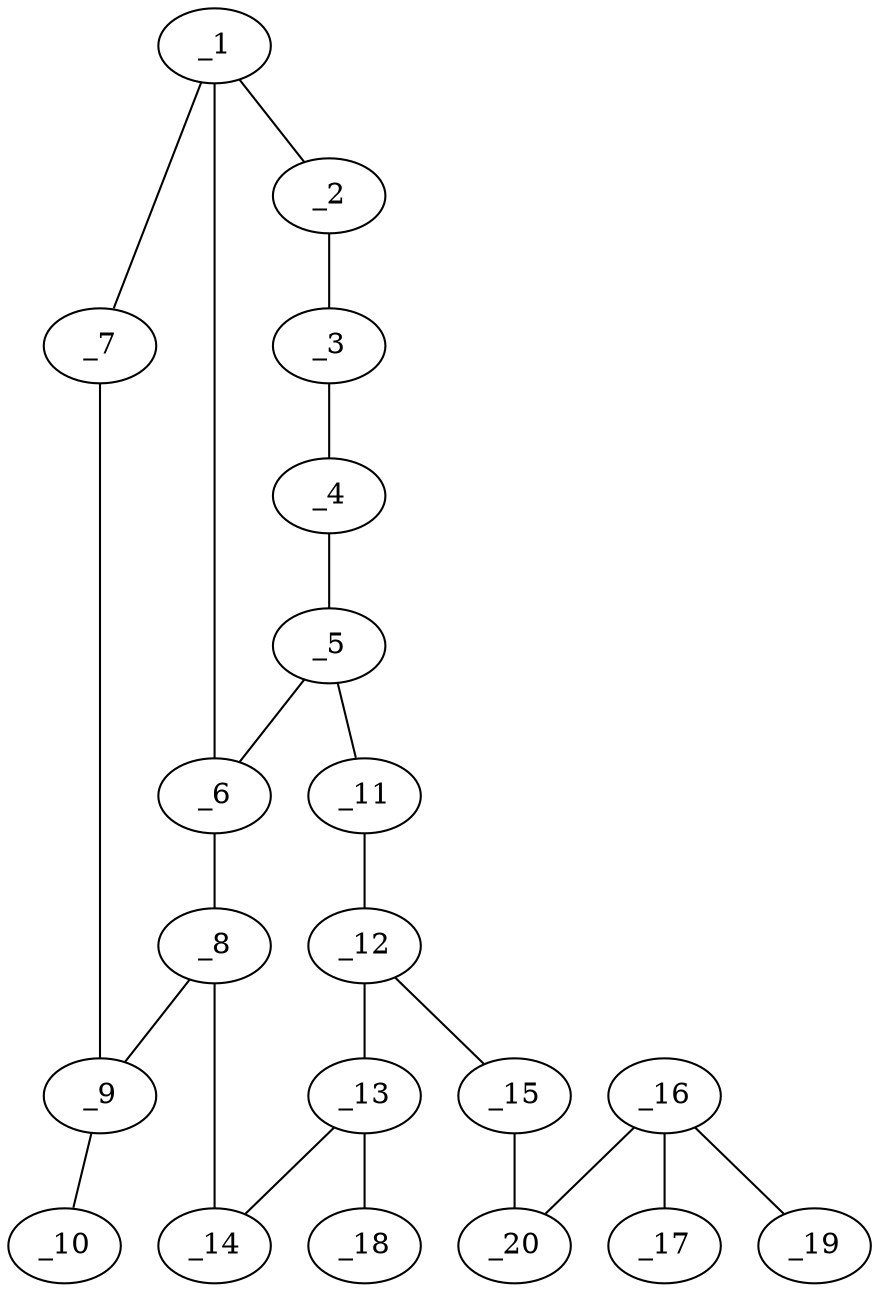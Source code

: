 graph molid633810 {
	_1	 [charge=0,
		chem=1,
		symbol="C  ",
		x="4.5083",
		y="-2.6637"];
	_2	 [charge=0,
		chem=1,
		symbol="C  ",
		x="5.3345",
		y="-3.227"];
	_1 -- _2	 [valence=1];
	_6	 [charge=0,
		chem=1,
		symbol="C  ",
		x="4.583",
		y="-1.6665"];
	_1 -- _6	 [valence=2];
	_7	 [charge=0,
		chem=4,
		symbol="N  ",
		x="3.4648",
		y="-2.836"];
	_1 -- _7	 [valence=1];
	_3	 [charge=0,
		chem=1,
		symbol="C  ",
		x="6.2355",
		y="-2.7932"];
	_2 -- _3	 [valence=2];
	_4	 [charge=0,
		chem=1,
		symbol="C  ",
		x="6.3102",
		y="-1.7959"];
	_3 -- _4	 [valence=1];
	_5	 [charge=0,
		chem=1,
		symbol="C  ",
		x="5.4839",
		y="-1.2326"];
	_4 -- _5	 [valence=2];
	_5 -- _6	 [valence=1];
	_11	 [charge=0,
		chem=1,
		symbol="C  ",
		x="5.7065",
		y="-0.2577"];
	_5 -- _11	 [valence=1];
	_8	 [charge=0,
		chem=4,
		symbol="N  ",
		x="3.682",
		y="-1.2326"];
	_6 -- _8	 [valence=1];
	_9	 [charge=0,
		chem=1,
		symbol="C  ",
		x="2.991",
		y="-1.9554"];
	_7 -- _9	 [valence=1];
	_8 -- _9	 [valence=1];
	_14	 [charge=0,
		chem=1,
		symbol="C  ",
		x="3.4595",
		y="-0.2577"];
	_8 -- _14	 [valence=1];
	_10	 [charge=0,
		chem=5,
		symbol="S  ",
		x=2,
		y="-1.8212"];
	_9 -- _10	 [valence=2];
	_12	 [charge=0,
		chem=4,
		symbol="N  ",
		x="5.083",
		y="0.5241"];
	_11 -- _12	 [valence=1];
	_13	 [charge=0,
		chem=1,
		symbol="C  ",
		x="4.083",
		y="0.5241"];
	_12 -- _13	 [valence=1];
	_15	 [charge=0,
		chem=1,
		symbol="C  ",
		x="5.5169",
		y="1.4251"];
	_12 -- _15	 [valence=1];
	_13 -- _14	 [valence=1];
	_18	 [charge=0,
		chem=1,
		symbol="C  ",
		x="3.6491",
		y="1.4251"];
	_13 -- _18	 [valence=1];
	_20	 [charge=0,
		chem=1,
		symbol="C  ",
		x="6.5141",
		y="1.4998"];
	_15 -- _20	 [valence=1];
	_16	 [charge=0,
		chem=1,
		symbol="C  ",
		x="6.9479",
		y="2.4008"];
	_17	 [charge=0,
		chem=1,
		symbol="C  ",
		x="7.9451",
		y="2.4755"];
	_16 -- _17	 [valence=1];
	_19	 [charge=0,
		chem=1,
		symbol="C  ",
		x="6.3846",
		y="3.227"];
	_16 -- _19	 [valence=1];
	_16 -- _20	 [valence=2];
}
